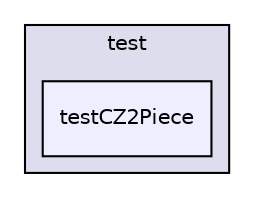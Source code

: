 digraph "/home/cj/workspace/Tetris/src/test/testCZ2Piece" {
  compound=true
  node [ fontsize="10", fontname="Helvetica"];
  edge [ labelfontsize="10", labelfontname="Helvetica"];
  subgraph clusterdir_120ed4da3e3217b1e7fc0b4f48568e79 {
    graph [ bgcolor="#ddddee", pencolor="black", label="test" fontname="Helvetica", fontsize="10", URL="dir_120ed4da3e3217b1e7fc0b4f48568e79.html"]
  dir_641866f1e9582467a5594ac54c8e41c4 [shape=box, label="testCZ2Piece", style="filled", fillcolor="#eeeeff", pencolor="black", URL="dir_641866f1e9582467a5594ac54c8e41c4.html"];
  }
}
